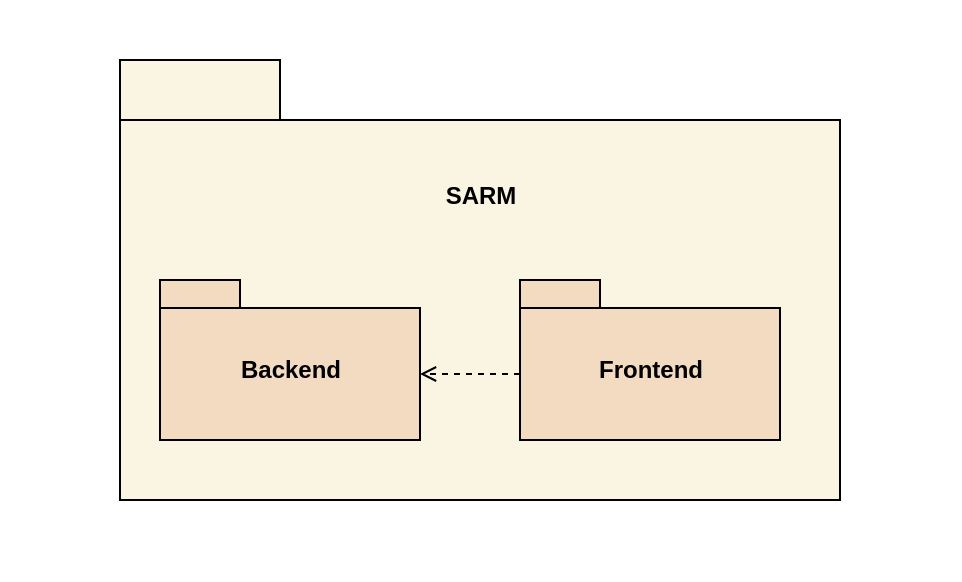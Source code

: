 <mxfile>
    <diagram id="2KhIsbDiPvBkP_OM17Oy" name="Page-1">
        <mxGraphModel dx="1492" dy="838" grid="1" gridSize="10" guides="1" tooltips="1" connect="1" arrows="1" fold="1" page="1" pageScale="1" pageWidth="850" pageHeight="1100" background="#FFFFFF" math="0" shadow="0">
            <root>
                <mxCell id="0"/>
                <mxCell id="1" parent="0"/>
                <mxCell id="47" value="&lt;br&gt;&lt;br&gt;SARM&lt;br&gt;&lt;br&gt;&lt;br&gt;&lt;br&gt;&lt;br&gt;&lt;br&gt;&lt;br&gt;&lt;br&gt;&lt;br&gt;&lt;br&gt;&lt;br&gt;" style="shape=folder;fontStyle=1;tabWidth=80;tabHeight=30;tabPosition=left;html=1;boundedLbl=1;strokeColor=#000000;fillColor=#faf5e3;fontColor=#000000;" parent="1" vertex="1">
                    <mxGeometry x="190" y="60" width="360" height="220" as="geometry"/>
                </mxCell>
                <mxCell id="48" value="Backend" style="shape=folder;fontStyle=1;spacingTop=10;tabWidth=40;tabHeight=14;tabPosition=left;html=1;fillColor=#F2DBC0;fontColor=#000000;strokeColor=#000000;" vertex="1" parent="1">
                    <mxGeometry x="210" y="170" width="130" height="80" as="geometry"/>
                </mxCell>
                <mxCell id="50" style="edgeStyle=none;html=1;exitX=0;exitY=0;exitDx=0;exitDy=47;exitPerimeter=0;entryX=0;entryY=0;entryDx=130;entryDy=47;entryPerimeter=0;fontColor=#000000;strokeColor=#000000;dashed=1;endArrow=open;endFill=0;" edge="1" parent="1" source="49" target="48">
                    <mxGeometry relative="1" as="geometry"/>
                </mxCell>
                <mxCell id="49" value="Frontend" style="shape=folder;fontStyle=1;spacingTop=10;tabWidth=40;tabHeight=14;tabPosition=left;html=1;fillColor=#F2DBC0;fontColor=#000000;strokeColor=#000000;" vertex="1" parent="1">
                    <mxGeometry x="390" y="170" width="130" height="80" as="geometry"/>
                </mxCell>
                <mxCell id="51" value="" style="whiteSpace=wrap;html=1;labelBackgroundColor=none;labelBorderColor=default;strokeColor=none;fontColor=#000000;fillColor=none;" vertex="1" parent="1">
                    <mxGeometry x="130" y="30" width="480" height="290" as="geometry"/>
                </mxCell>
            </root>
        </mxGraphModel>
    </diagram>
</mxfile>